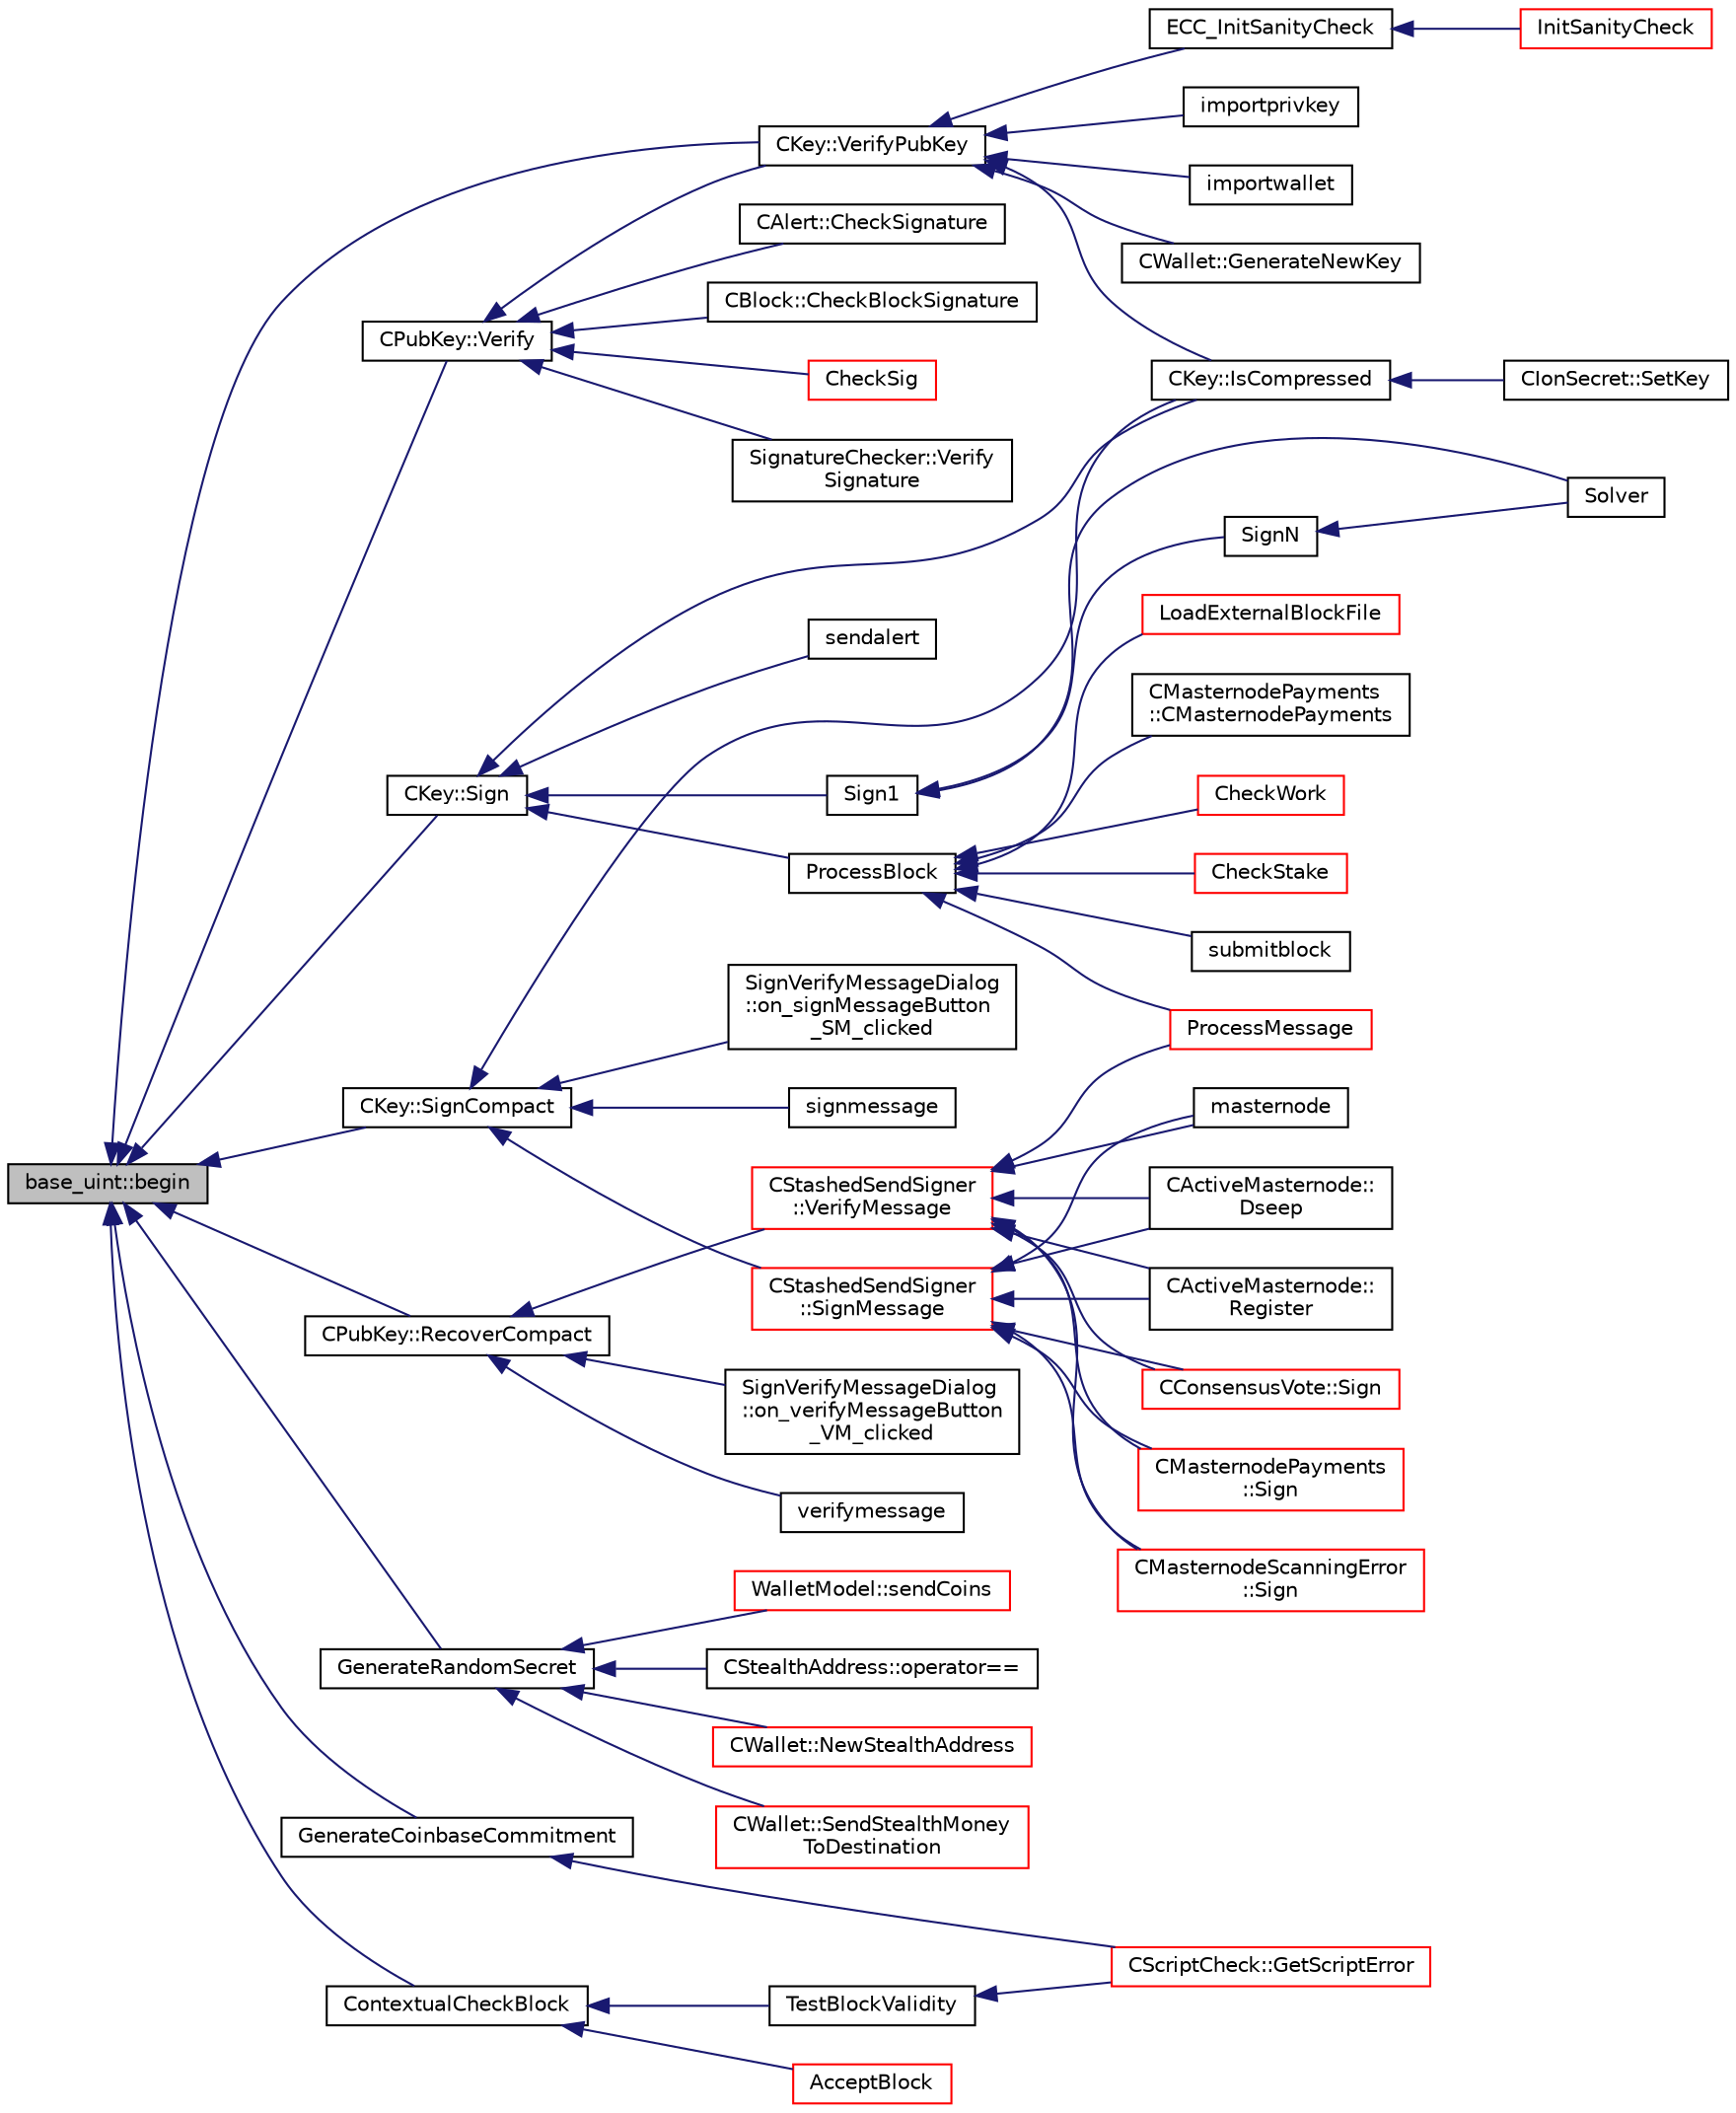 digraph "base_uint::begin"
{
  edge [fontname="Helvetica",fontsize="10",labelfontname="Helvetica",labelfontsize="10"];
  node [fontname="Helvetica",fontsize="10",shape=record];
  rankdir="LR";
  Node12 [label="base_uint::begin",height=0.2,width=0.4,color="black", fillcolor="grey75", style="filled", fontcolor="black"];
  Node12 -> Node13 [dir="back",color="midnightblue",fontsize="10",style="solid",fontname="Helvetica"];
  Node13 [label="CKey::Sign",height=0.2,width=0.4,color="black", fillcolor="white", style="filled",URL="$d2/d63/class_c_key.html#aa9b184a4a71d3e1a40aab360cf68e86c",tooltip="Create a DER-serialized signature. "];
  Node13 -> Node14 [dir="back",color="midnightblue",fontsize="10",style="solid",fontname="Helvetica"];
  Node14 [label="CKey::IsCompressed",height=0.2,width=0.4,color="black", fillcolor="white", style="filled",URL="$d2/d63/class_c_key.html#a96b017433a65335775cf3807d73f85ce"];
  Node14 -> Node15 [dir="back",color="midnightblue",fontsize="10",style="solid",fontname="Helvetica"];
  Node15 [label="CIonSecret::SetKey",height=0.2,width=0.4,color="black", fillcolor="white", style="filled",URL="$d3/d88/class_c_ion_secret.html#af28cc32f79cc793418e810e8ae12e25e"];
  Node13 -> Node16 [dir="back",color="midnightblue",fontsize="10",style="solid",fontname="Helvetica"];
  Node16 [label="ProcessBlock",height=0.2,width=0.4,color="black", fillcolor="white", style="filled",URL="$d4/dbf/main_8h.html#a7c8a7be3439bb5e1e40548a332a3cf29"];
  Node16 -> Node17 [dir="back",color="midnightblue",fontsize="10",style="solid",fontname="Helvetica"];
  Node17 [label="LoadExternalBlockFile",height=0.2,width=0.4,color="red", fillcolor="white", style="filled",URL="$df/d0a/main_8cpp.html#afbdbbb5a1b376748e5460cbcf644a9af"];
  Node16 -> Node23 [dir="back",color="midnightblue",fontsize="10",style="solid",fontname="Helvetica"];
  Node23 [label="ProcessMessage",height=0.2,width=0.4,color="red", fillcolor="white", style="filled",URL="$df/d0a/main_8cpp.html#a8ba92b1a4bce3c835e887a9073d17d8e"];
  Node16 -> Node34 [dir="back",color="midnightblue",fontsize="10",style="solid",fontname="Helvetica"];
  Node34 [label="CMasternodePayments\l::CMasternodePayments",height=0.2,width=0.4,color="black", fillcolor="white", style="filled",URL="$dc/d9a/class_c_masternode_payments.html#a4b9454f265a927528c881716e7649973"];
  Node16 -> Node35 [dir="back",color="midnightblue",fontsize="10",style="solid",fontname="Helvetica"];
  Node35 [label="CheckWork",height=0.2,width=0.4,color="red", fillcolor="white", style="filled",URL="$de/d13/miner_8h.html#aadd8a05aa6d8fae1c0f4daa5e971a12a",tooltip="Check mined proof-of-work block. "];
  Node16 -> Node38 [dir="back",color="midnightblue",fontsize="10",style="solid",fontname="Helvetica"];
  Node38 [label="CheckStake",height=0.2,width=0.4,color="red", fillcolor="white", style="filled",URL="$de/d13/miner_8h.html#a68be4bcfa03b86095641eac5ca996fed",tooltip="Check mined proof-of-stake block. "];
  Node16 -> Node40 [dir="back",color="midnightblue",fontsize="10",style="solid",fontname="Helvetica"];
  Node40 [label="submitblock",height=0.2,width=0.4,color="black", fillcolor="white", style="filled",URL="$d4/ddd/rpcmining_8cpp.html#a6fc1aa077add8cb1c74207056616134d"];
  Node13 -> Node41 [dir="back",color="midnightblue",fontsize="10",style="solid",fontname="Helvetica"];
  Node41 [label="sendalert",height=0.2,width=0.4,color="black", fillcolor="white", style="filled",URL="$df/dab/rpcnet_8cpp.html#a89a8e338923aea165bb7d8d572d76203"];
  Node13 -> Node42 [dir="back",color="midnightblue",fontsize="10",style="solid",fontname="Helvetica"];
  Node42 [label="Sign1",height=0.2,width=0.4,color="black", fillcolor="white", style="filled",URL="$dd/d0f/script_8cpp.html#a69a9e5f9a88e729142cf556292154f2f"];
  Node42 -> Node43 [dir="back",color="midnightblue",fontsize="10",style="solid",fontname="Helvetica"];
  Node43 [label="SignN",height=0.2,width=0.4,color="black", fillcolor="white", style="filled",URL="$dd/d0f/script_8cpp.html#a2230b054e152c344e60125bf7f994473"];
  Node43 -> Node44 [dir="back",color="midnightblue",fontsize="10",style="solid",fontname="Helvetica"];
  Node44 [label="Solver",height=0.2,width=0.4,color="black", fillcolor="white", style="filled",URL="$de/d7f/script_8h.html#a8e31b29d5a654a570c493f7aa9c3abd9"];
  Node42 -> Node44 [dir="back",color="midnightblue",fontsize="10",style="solid",fontname="Helvetica"];
  Node12 -> Node45 [dir="back",color="midnightblue",fontsize="10",style="solid",fontname="Helvetica"];
  Node45 [label="CKey::VerifyPubKey",height=0.2,width=0.4,color="black", fillcolor="white", style="filled",URL="$d2/d63/class_c_key.html#ac53425b8d0f89067bce781c485101b20",tooltip="Verify thoroughly whether a private key and a public key match. "];
  Node45 -> Node46 [dir="back",color="midnightblue",fontsize="10",style="solid",fontname="Helvetica"];
  Node46 [label="ECC_InitSanityCheck",height=0.2,width=0.4,color="black", fillcolor="white", style="filled",URL="$de/de5/key_8h.html#a55cc40f04bf887c1000667caccb0684a",tooltip="Check that required EC support is available at runtime. "];
  Node46 -> Node47 [dir="back",color="midnightblue",fontsize="10",style="solid",fontname="Helvetica"];
  Node47 [label="InitSanityCheck",height=0.2,width=0.4,color="red", fillcolor="white", style="filled",URL="$d0/dc9/init_8cpp.html#a878797b40fb8eb0d7f330a41d7742d11",tooltip="Sanity checks Ensure that Ion is running in a usable environment with all necessary library support..."];
  Node45 -> Node14 [dir="back",color="midnightblue",fontsize="10",style="solid",fontname="Helvetica"];
  Node45 -> Node48 [dir="back",color="midnightblue",fontsize="10",style="solid",fontname="Helvetica"];
  Node48 [label="importprivkey",height=0.2,width=0.4,color="black", fillcolor="white", style="filled",URL="$dc/dbf/rpcdump_8cpp.html#a3a6fdb974fce01220a895393d444e981"];
  Node45 -> Node49 [dir="back",color="midnightblue",fontsize="10",style="solid",fontname="Helvetica"];
  Node49 [label="importwallet",height=0.2,width=0.4,color="black", fillcolor="white", style="filled",URL="$dc/dbf/rpcdump_8cpp.html#a2566d5c9dd1938b74e70398cdb3ac5c1"];
  Node45 -> Node50 [dir="back",color="midnightblue",fontsize="10",style="solid",fontname="Helvetica"];
  Node50 [label="CWallet::GenerateNewKey",height=0.2,width=0.4,color="black", fillcolor="white", style="filled",URL="$d2/de5/class_c_wallet.html#a061fe7f54f80ec40f856b3e6365c2f4a"];
  Node12 -> Node51 [dir="back",color="midnightblue",fontsize="10",style="solid",fontname="Helvetica"];
  Node51 [label="CKey::SignCompact",height=0.2,width=0.4,color="black", fillcolor="white", style="filled",URL="$d2/d63/class_c_key.html#afe77d80889aa68e92e6882e75424cfb8"];
  Node51 -> Node14 [dir="back",color="midnightblue",fontsize="10",style="solid",fontname="Helvetica"];
  Node51 -> Node52 [dir="back",color="midnightblue",fontsize="10",style="solid",fontname="Helvetica"];
  Node52 [label="SignVerifyMessageDialog\l::on_signMessageButton\l_SM_clicked",height=0.2,width=0.4,color="black", fillcolor="white", style="filled",URL="$d1/d26/class_sign_verify_message_dialog.html#a2ef91b4ace68d63ab1c1d3cc6c13b5f9"];
  Node51 -> Node53 [dir="back",color="midnightblue",fontsize="10",style="solid",fontname="Helvetica"];
  Node53 [label="signmessage",height=0.2,width=0.4,color="black", fillcolor="white", style="filled",URL="$df/d1d/rpcwallet_8cpp.html#a315b42a2c859c4b50a54c1b05984928c"];
  Node51 -> Node54 [dir="back",color="midnightblue",fontsize="10",style="solid",fontname="Helvetica"];
  Node54 [label="CStashedSendSigner\l::SignMessage",height=0.2,width=0.4,color="red", fillcolor="white", style="filled",URL="$da/d0a/class_c_stashed_send_signer.html#a3a9275044c94eabef7ed9c2fdf35d2f6",tooltip="Sign the message, returns true if successful. "];
  Node54 -> Node55 [dir="back",color="midnightblue",fontsize="10",style="solid",fontname="Helvetica"];
  Node55 [label="CActiveMasternode::\lDseep",height=0.2,width=0.4,color="black", fillcolor="white", style="filled",URL="$d9/d29/class_c_active_masternode.html#aa14a1a9611f6b73cc3e860cda75de88c"];
  Node54 -> Node56 [dir="back",color="midnightblue",fontsize="10",style="solid",fontname="Helvetica"];
  Node56 [label="CActiveMasternode::\lRegister",height=0.2,width=0.4,color="black", fillcolor="white", style="filled",URL="$d9/d29/class_c_active_masternode.html#a1fd28a721112cda22fe2f9e1045cf397",tooltip="Register any Masternode. "];
  Node54 -> Node57 [dir="back",color="midnightblue",fontsize="10",style="solid",fontname="Helvetica"];
  Node57 [label="CConsensusVote::Sign",height=0.2,width=0.4,color="red", fillcolor="white", style="filled",URL="$dc/da2/class_c_consensus_vote.html#a687495887aa75f5d5bb70f93ecb820d0"];
  Node54 -> Node60 [dir="back",color="midnightblue",fontsize="10",style="solid",fontname="Helvetica"];
  Node60 [label="CMasternodePayments\l::Sign",height=0.2,width=0.4,color="red", fillcolor="white", style="filled",URL="$dc/d9a/class_c_masternode_payments.html#a7d04afdf936b8de605ab6f478c7fad51"];
  Node54 -> Node63 [dir="back",color="midnightblue",fontsize="10",style="solid",fontname="Helvetica"];
  Node63 [label="CMasternodeScanningError\l::Sign",height=0.2,width=0.4,color="red", fillcolor="white", style="filled",URL="$d0/de7/class_c_masternode_scanning_error.html#afdc8ec9b08767cdf3c6a6cc819af7d09"];
  Node54 -> Node33 [dir="back",color="midnightblue",fontsize="10",style="solid",fontname="Helvetica"];
  Node33 [label="masternode",height=0.2,width=0.4,color="black", fillcolor="white", style="filled",URL="$d5/d6b/rpcstashedsend_8cpp.html#a30609e443aeb47c29ed0878d16b1b5e1"];
  Node12 -> Node78 [dir="back",color="midnightblue",fontsize="10",style="solid",fontname="Helvetica"];
  Node78 [label="CPubKey::Verify",height=0.2,width=0.4,color="black", fillcolor="white", style="filled",URL="$da/d4e/class_c_pub_key.html#a5b3fef213b227394ca9d0a1e3baa957e"];
  Node78 -> Node79 [dir="back",color="midnightblue",fontsize="10",style="solid",fontname="Helvetica"];
  Node79 [label="CAlert::CheckSignature",height=0.2,width=0.4,color="black", fillcolor="white", style="filled",URL="$db/dff/class_c_alert.html#a862d9fb7ebdfc0483b30862d2a75d527"];
  Node78 -> Node45 [dir="back",color="midnightblue",fontsize="10",style="solid",fontname="Helvetica"];
  Node78 -> Node80 [dir="back",color="midnightblue",fontsize="10",style="solid",fontname="Helvetica"];
  Node80 [label="CBlock::CheckBlockSignature",height=0.2,width=0.4,color="black", fillcolor="white", style="filled",URL="$d3/d51/class_c_block.html#a2ff0deeda85c23cde1a78365d6fc6c2c"];
  Node78 -> Node81 [dir="back",color="midnightblue",fontsize="10",style="solid",fontname="Helvetica"];
  Node81 [label="CheckSig",height=0.2,width=0.4,color="red", fillcolor="white", style="filled",URL="$dd/d0f/script_8cpp.html#af1a7eb0123f11ad1154249f4a4c1a9d1"];
  Node78 -> Node223 [dir="back",color="midnightblue",fontsize="10",style="solid",fontname="Helvetica"];
  Node223 [label="SignatureChecker::Verify\lSignature",height=0.2,width=0.4,color="black", fillcolor="white", style="filled",URL="$da/d89/class_signature_checker.html#aa1f885f5d1c0299de96e3f1a12f6a9e7"];
  Node12 -> Node224 [dir="back",color="midnightblue",fontsize="10",style="solid",fontname="Helvetica"];
  Node224 [label="CPubKey::RecoverCompact",height=0.2,width=0.4,color="black", fillcolor="white", style="filled",URL="$da/d4e/class_c_pub_key.html#a169505e735a02db385486b0affeb565c"];
  Node224 -> Node225 [dir="back",color="midnightblue",fontsize="10",style="solid",fontname="Helvetica"];
  Node225 [label="SignVerifyMessageDialog\l::on_verifyMessageButton\l_VM_clicked",height=0.2,width=0.4,color="black", fillcolor="white", style="filled",URL="$d1/d26/class_sign_verify_message_dialog.html#ae37dec200b27f23c409221511447ae1e"];
  Node224 -> Node226 [dir="back",color="midnightblue",fontsize="10",style="solid",fontname="Helvetica"];
  Node226 [label="verifymessage",height=0.2,width=0.4,color="black", fillcolor="white", style="filled",URL="$db/d48/rpcmisc_8cpp.html#ad8fce781dfd9dfd4866bba2a4589141a"];
  Node224 -> Node227 [dir="back",color="midnightblue",fontsize="10",style="solid",fontname="Helvetica"];
  Node227 [label="CStashedSendSigner\l::VerifyMessage",height=0.2,width=0.4,color="red", fillcolor="white", style="filled",URL="$da/d0a/class_c_stashed_send_signer.html#a917e4eb567f2005a73ef59bafcf46bd4",tooltip="Verify the message, returns true if succcessful. "];
  Node227 -> Node55 [dir="back",color="midnightblue",fontsize="10",style="solid",fontname="Helvetica"];
  Node227 -> Node56 [dir="back",color="midnightblue",fontsize="10",style="solid",fontname="Helvetica"];
  Node227 -> Node57 [dir="back",color="midnightblue",fontsize="10",style="solid",fontname="Helvetica"];
  Node227 -> Node23 [dir="back",color="midnightblue",fontsize="10",style="solid",fontname="Helvetica"];
  Node227 -> Node60 [dir="back",color="midnightblue",fontsize="10",style="solid",fontname="Helvetica"];
  Node227 -> Node63 [dir="back",color="midnightblue",fontsize="10",style="solid",fontname="Helvetica"];
  Node227 -> Node33 [dir="back",color="midnightblue",fontsize="10",style="solid",fontname="Helvetica"];
  Node12 -> Node235 [dir="back",color="midnightblue",fontsize="10",style="solid",fontname="Helvetica"];
  Node235 [label="GenerateRandomSecret",height=0.2,width=0.4,color="black", fillcolor="white", style="filled",URL="$d4/d43/stealth_8h.html#ab09bf0ded4faa17a866c79087b0b20a8"];
  Node235 -> Node117 [dir="back",color="midnightblue",fontsize="10",style="solid",fontname="Helvetica"];
  Node117 [label="WalletModel::sendCoins",height=0.2,width=0.4,color="red", fillcolor="white", style="filled",URL="$d4/d27/class_wallet_model.html#a053fb3ff2b8b0347f83e6bb591126746"];
  Node235 -> Node236 [dir="back",color="midnightblue",fontsize="10",style="solid",fontname="Helvetica"];
  Node236 [label="CStealthAddress::operator==",height=0.2,width=0.4,color="black", fillcolor="white", style="filled",URL="$d6/d37/class_c_stealth_address.html#aafdb2534bed64a42a3e3147a997514eb"];
  Node235 -> Node237 [dir="back",color="midnightblue",fontsize="10",style="solid",fontname="Helvetica"];
  Node237 [label="CWallet::NewStealthAddress",height=0.2,width=0.4,color="red", fillcolor="white", style="filled",URL="$d2/de5/class_c_wallet.html#ae3bb56ad5d165525e45e4a0c9ad034f2"];
  Node235 -> Node242 [dir="back",color="midnightblue",fontsize="10",style="solid",fontname="Helvetica"];
  Node242 [label="CWallet::SendStealthMoney\lToDestination",height=0.2,width=0.4,color="red", fillcolor="white", style="filled",URL="$d2/de5/class_c_wallet.html#afce932bf3aa678046ab75eccff004858"];
  Node12 -> Node244 [dir="back",color="midnightblue",fontsize="10",style="solid",fontname="Helvetica"];
  Node244 [label="GenerateCoinbaseCommitment",height=0.2,width=0.4,color="black", fillcolor="white", style="filled",URL="$db/d38/validation_8h.html#a743ca389dc886ef8ec875ce8d08ec97e",tooltip="Produce the necessary coinbase commitment for a block (modifies the hash, don&#39;t call for mined blocks..."];
  Node244 -> Node104 [dir="back",color="midnightblue",fontsize="10",style="solid",fontname="Helvetica"];
  Node104 [label="CScriptCheck::GetScriptError",height=0.2,width=0.4,color="red", fillcolor="white", style="filled",URL="$df/d12/class_c_script_check.html#a1340496c37e521c253606b5957173afd"];
  Node12 -> Node245 [dir="back",color="midnightblue",fontsize="10",style="solid",fontname="Helvetica"];
  Node245 [label="ContextualCheckBlock",height=0.2,width=0.4,color="black", fillcolor="white", style="filled",URL="$dd/d7d/validation_8cpp.html#a3738f9e2128f53dff80e660afa21de3e"];
  Node245 -> Node246 [dir="back",color="midnightblue",fontsize="10",style="solid",fontname="Helvetica"];
  Node246 [label="AcceptBlock",height=0.2,width=0.4,color="red", fillcolor="white", style="filled",URL="$dd/d7d/validation_8cpp.html#aaa7054d6767ac72da76062adba62e296",tooltip="Store block on disk. "];
  Node245 -> Node103 [dir="back",color="midnightblue",fontsize="10",style="solid",fontname="Helvetica"];
  Node103 [label="TestBlockValidity",height=0.2,width=0.4,color="black", fillcolor="white", style="filled",URL="$db/d38/validation_8h.html#a12c39e969c9077605ae8a91730fb78d3",tooltip="Check a block is completely valid from start to finish (only works on top of our current best block..."];
  Node103 -> Node104 [dir="back",color="midnightblue",fontsize="10",style="solid",fontname="Helvetica"];
}
